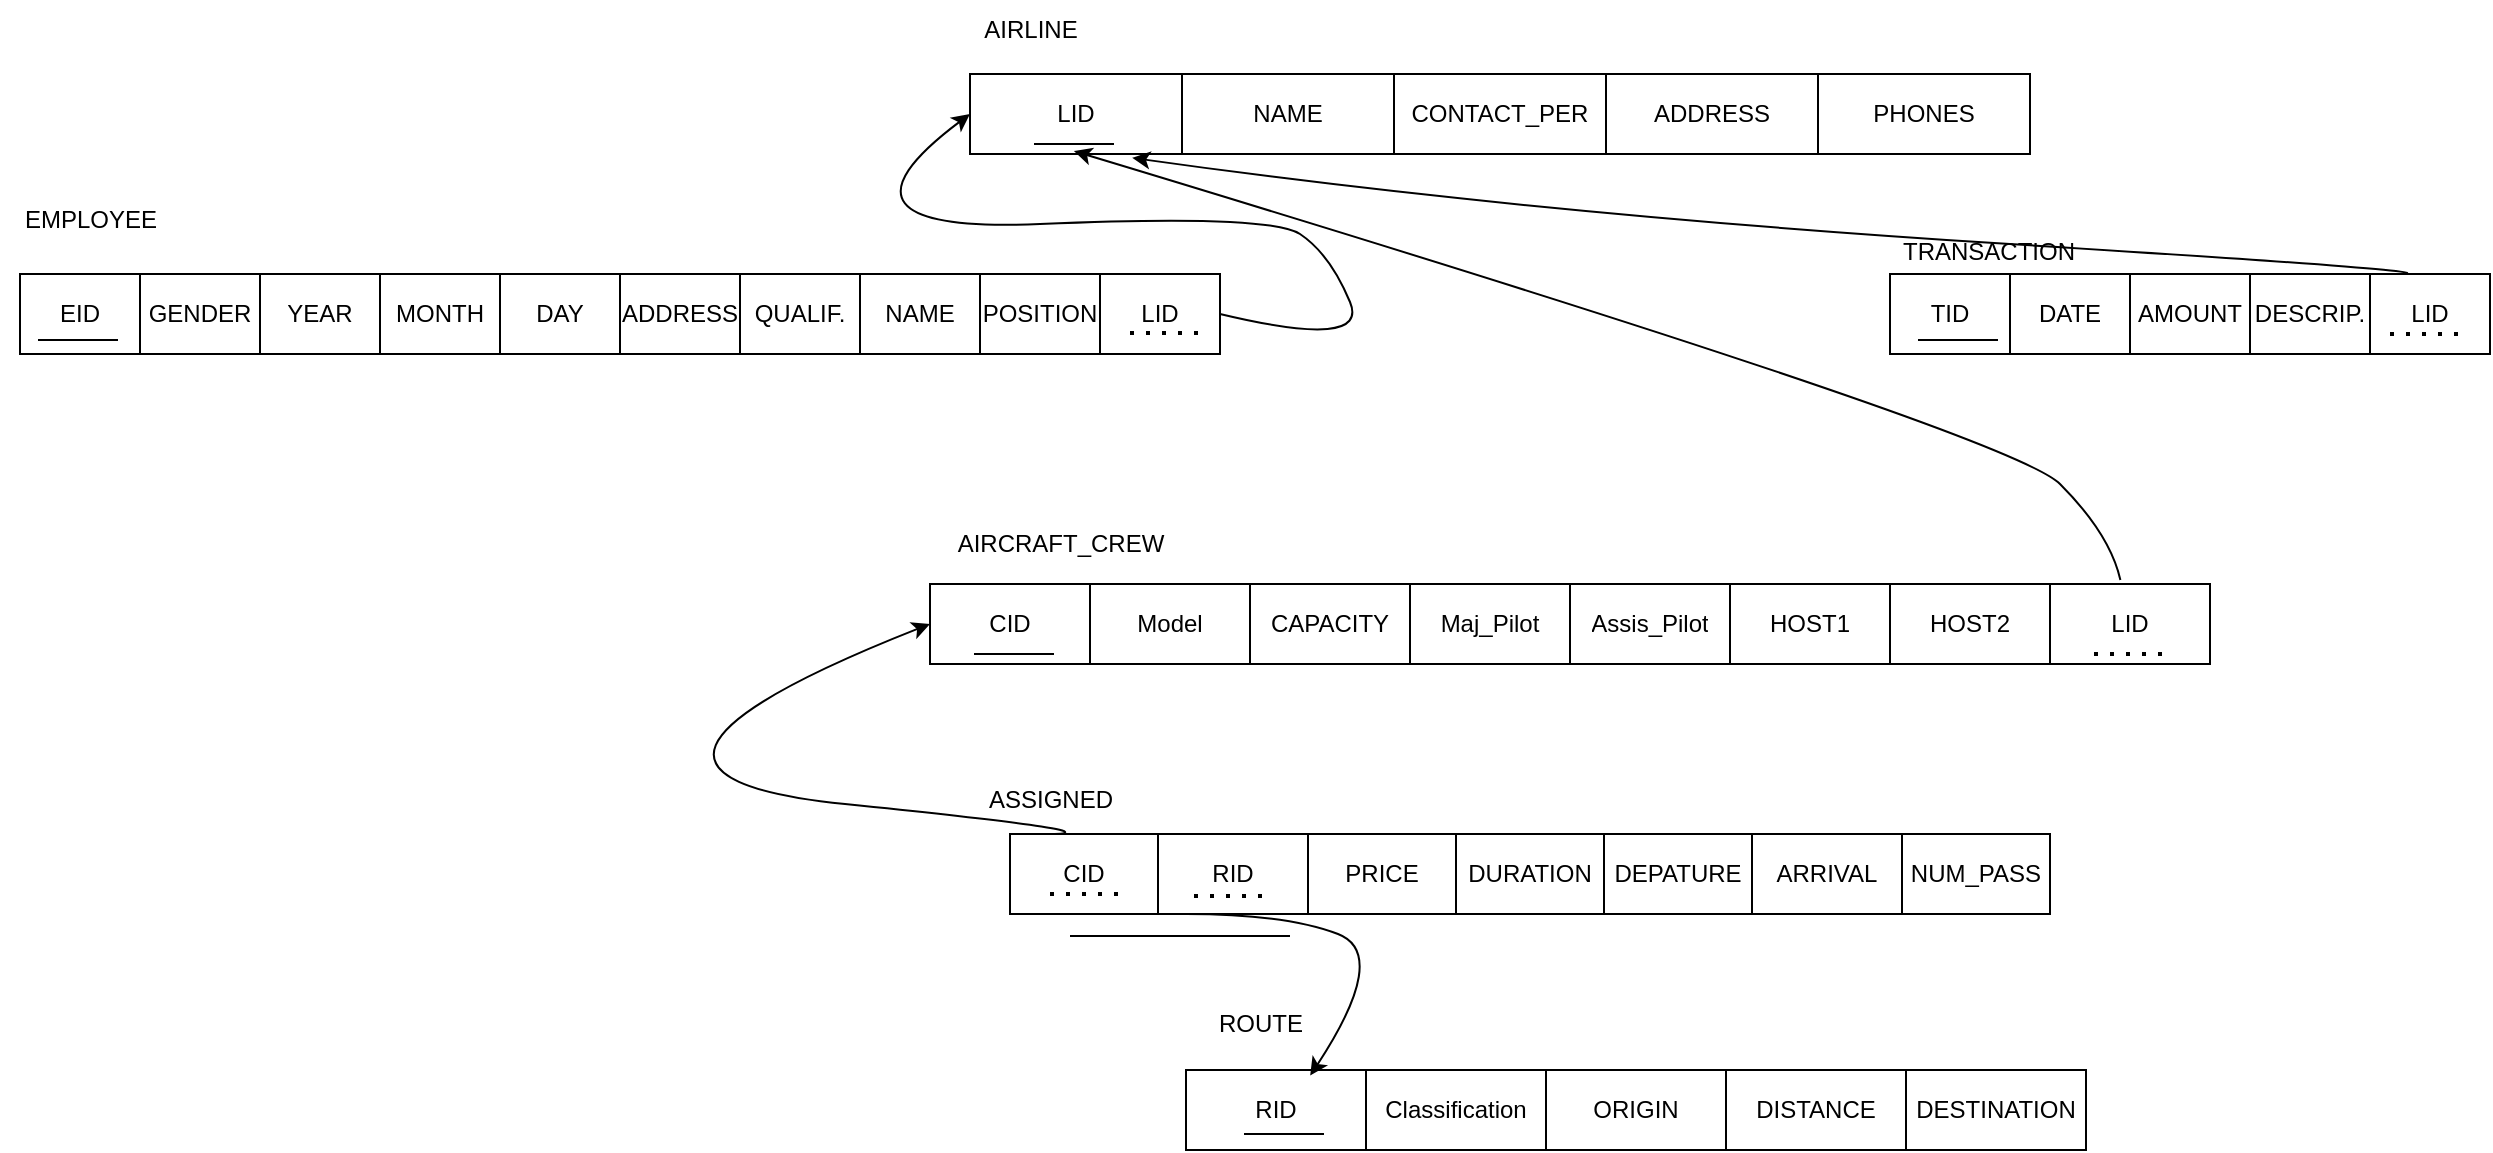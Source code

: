 <mxfile version="21.3.8" type="device">
  <diagram id="R2lEEEUBdFMjLlhIrx00" name="Page-1">
    <mxGraphModel dx="2497" dy="904" grid="1" gridSize="10" guides="1" tooltips="1" connect="1" arrows="1" fold="1" page="1" pageScale="1" pageWidth="850" pageHeight="1100" math="0" shadow="0" extFonts="Permanent Marker^https://fonts.googleapis.com/css?family=Permanent+Marker">
      <root>
        <mxCell id="0" />
        <mxCell id="1" parent="0" />
        <mxCell id="Bpq7NevzdVRLnRrdn1vF-2" value="" style="shape=table;startSize=0;container=1;collapsible=0;childLayout=tableLayout;" vertex="1" parent="1">
          <mxGeometry x="30" y="315" width="640" height="40" as="geometry" />
        </mxCell>
        <mxCell id="Bpq7NevzdVRLnRrdn1vF-3" value="" style="shape=tableRow;horizontal=0;startSize=0;swimlaneHead=0;swimlaneBody=0;strokeColor=inherit;top=0;left=0;bottom=0;right=0;collapsible=0;dropTarget=0;fillColor=none;points=[[0,0.5],[1,0.5]];portConstraint=eastwest;" vertex="1" parent="Bpq7NevzdVRLnRrdn1vF-2">
          <mxGeometry width="640" height="40" as="geometry" />
        </mxCell>
        <mxCell id="Bpq7NevzdVRLnRrdn1vF-4" value="CID" style="shape=partialRectangle;html=1;whiteSpace=wrap;connectable=0;strokeColor=inherit;overflow=hidden;fillColor=none;top=0;left=0;bottom=0;right=0;pointerEvents=1;" vertex="1" parent="Bpq7NevzdVRLnRrdn1vF-3">
          <mxGeometry width="80" height="40" as="geometry">
            <mxRectangle width="80" height="40" as="alternateBounds" />
          </mxGeometry>
        </mxCell>
        <mxCell id="Bpq7NevzdVRLnRrdn1vF-5" value="Model" style="shape=partialRectangle;html=1;whiteSpace=wrap;connectable=0;strokeColor=inherit;overflow=hidden;fillColor=none;top=0;left=0;bottom=0;right=0;pointerEvents=1;" vertex="1" parent="Bpq7NevzdVRLnRrdn1vF-3">
          <mxGeometry x="80" width="80" height="40" as="geometry">
            <mxRectangle width="80" height="40" as="alternateBounds" />
          </mxGeometry>
        </mxCell>
        <mxCell id="Bpq7NevzdVRLnRrdn1vF-6" value="CAPACITY" style="shape=partialRectangle;html=1;whiteSpace=wrap;connectable=0;strokeColor=inherit;overflow=hidden;fillColor=none;top=0;left=0;bottom=0;right=0;pointerEvents=1;" vertex="1" parent="Bpq7NevzdVRLnRrdn1vF-3">
          <mxGeometry x="160" width="80" height="40" as="geometry">
            <mxRectangle width="80" height="40" as="alternateBounds" />
          </mxGeometry>
        </mxCell>
        <mxCell id="Bpq7NevzdVRLnRrdn1vF-7" value="Maj_Pilot" style="shape=partialRectangle;html=1;whiteSpace=wrap;connectable=0;strokeColor=inherit;overflow=hidden;fillColor=none;top=0;left=0;bottom=0;right=0;pointerEvents=1;" vertex="1" parent="Bpq7NevzdVRLnRrdn1vF-3">
          <mxGeometry x="240" width="80" height="40" as="geometry">
            <mxRectangle width="80" height="40" as="alternateBounds" />
          </mxGeometry>
        </mxCell>
        <mxCell id="Bpq7NevzdVRLnRrdn1vF-8" value="Assis_Pilot" style="shape=partialRectangle;html=1;whiteSpace=wrap;connectable=0;strokeColor=inherit;overflow=hidden;fillColor=none;top=0;left=0;bottom=0;right=0;pointerEvents=1;" vertex="1" parent="Bpq7NevzdVRLnRrdn1vF-3">
          <mxGeometry x="320" width="80" height="40" as="geometry">
            <mxRectangle width="80" height="40" as="alternateBounds" />
          </mxGeometry>
        </mxCell>
        <mxCell id="Bpq7NevzdVRLnRrdn1vF-11" value="HOST1" style="shape=partialRectangle;html=1;whiteSpace=wrap;connectable=0;strokeColor=inherit;overflow=hidden;fillColor=none;top=0;left=0;bottom=0;right=0;pointerEvents=1;" vertex="1" parent="Bpq7NevzdVRLnRrdn1vF-3">
          <mxGeometry x="400" width="80" height="40" as="geometry">
            <mxRectangle width="80" height="40" as="alternateBounds" />
          </mxGeometry>
        </mxCell>
        <mxCell id="Bpq7NevzdVRLnRrdn1vF-10" value="HOST2" style="shape=partialRectangle;html=1;whiteSpace=wrap;connectable=0;strokeColor=inherit;overflow=hidden;fillColor=none;top=0;left=0;bottom=0;right=0;pointerEvents=1;" vertex="1" parent="Bpq7NevzdVRLnRrdn1vF-3">
          <mxGeometry x="480" width="80" height="40" as="geometry">
            <mxRectangle width="80" height="40" as="alternateBounds" />
          </mxGeometry>
        </mxCell>
        <mxCell id="Bpq7NevzdVRLnRrdn1vF-59" value="LID" style="shape=partialRectangle;html=1;whiteSpace=wrap;connectable=0;strokeColor=inherit;overflow=hidden;fillColor=none;top=0;left=0;bottom=0;right=0;pointerEvents=1;" vertex="1" parent="Bpq7NevzdVRLnRrdn1vF-3">
          <mxGeometry x="560" width="80" height="40" as="geometry">
            <mxRectangle width="80" height="40" as="alternateBounds" />
          </mxGeometry>
        </mxCell>
        <mxCell id="Bpq7NevzdVRLnRrdn1vF-9" value="AIRCRAFT_CREW" style="text;html=1;align=center;verticalAlign=middle;resizable=0;points=[];autosize=1;strokeColor=none;fillColor=none;" vertex="1" parent="1">
          <mxGeometry x="30" y="280" width="130" height="30" as="geometry" />
        </mxCell>
        <mxCell id="Bpq7NevzdVRLnRrdn1vF-12" value="" style="endArrow=none;html=1;rounded=0;" edge="1" parent="1">
          <mxGeometry width="50" height="50" relative="1" as="geometry">
            <mxPoint x="52" y="350" as="sourcePoint" />
            <mxPoint x="92" y="350" as="targetPoint" />
          </mxGeometry>
        </mxCell>
        <mxCell id="Bpq7NevzdVRLnRrdn1vF-13" value="" style="shape=table;startSize=0;container=1;collapsible=0;childLayout=tableLayout;" vertex="1" parent="1">
          <mxGeometry x="50" y="60" width="530" height="40" as="geometry" />
        </mxCell>
        <mxCell id="Bpq7NevzdVRLnRrdn1vF-14" value="" style="shape=tableRow;horizontal=0;startSize=0;swimlaneHead=0;swimlaneBody=0;strokeColor=inherit;top=0;left=0;bottom=0;right=0;collapsible=0;dropTarget=0;fillColor=none;points=[[0,0.5],[1,0.5]];portConstraint=eastwest;" vertex="1" parent="Bpq7NevzdVRLnRrdn1vF-13">
          <mxGeometry width="530" height="40" as="geometry" />
        </mxCell>
        <mxCell id="Bpq7NevzdVRLnRrdn1vF-15" value="LID" style="shape=partialRectangle;html=1;whiteSpace=wrap;connectable=0;strokeColor=inherit;overflow=hidden;fillColor=none;top=0;left=0;bottom=0;right=0;pointerEvents=1;" vertex="1" parent="Bpq7NevzdVRLnRrdn1vF-14">
          <mxGeometry width="106" height="40" as="geometry">
            <mxRectangle width="106" height="40" as="alternateBounds" />
          </mxGeometry>
        </mxCell>
        <mxCell id="Bpq7NevzdVRLnRrdn1vF-16" value="NAME" style="shape=partialRectangle;html=1;whiteSpace=wrap;connectable=0;strokeColor=inherit;overflow=hidden;fillColor=none;top=0;left=0;bottom=0;right=0;pointerEvents=1;" vertex="1" parent="Bpq7NevzdVRLnRrdn1vF-14">
          <mxGeometry x="106" width="106" height="40" as="geometry">
            <mxRectangle width="106" height="40" as="alternateBounds" />
          </mxGeometry>
        </mxCell>
        <mxCell id="Bpq7NevzdVRLnRrdn1vF-17" value="CONTACT_PER" style="shape=partialRectangle;html=1;whiteSpace=wrap;connectable=0;strokeColor=inherit;overflow=hidden;fillColor=none;top=0;left=0;bottom=0;right=0;pointerEvents=1;" vertex="1" parent="Bpq7NevzdVRLnRrdn1vF-14">
          <mxGeometry x="212" width="106" height="40" as="geometry">
            <mxRectangle width="106" height="40" as="alternateBounds" />
          </mxGeometry>
        </mxCell>
        <mxCell id="Bpq7NevzdVRLnRrdn1vF-18" value="ADDRESS" style="shape=partialRectangle;html=1;whiteSpace=wrap;connectable=0;strokeColor=inherit;overflow=hidden;fillColor=none;top=0;left=0;bottom=0;right=0;pointerEvents=1;" vertex="1" parent="Bpq7NevzdVRLnRrdn1vF-14">
          <mxGeometry x="318" width="106" height="40" as="geometry">
            <mxRectangle width="106" height="40" as="alternateBounds" />
          </mxGeometry>
        </mxCell>
        <mxCell id="Bpq7NevzdVRLnRrdn1vF-19" value="PHONES" style="shape=partialRectangle;html=1;whiteSpace=wrap;connectable=0;strokeColor=inherit;overflow=hidden;fillColor=none;top=0;left=0;bottom=0;right=0;pointerEvents=1;" vertex="1" parent="Bpq7NevzdVRLnRrdn1vF-14">
          <mxGeometry x="424" width="106" height="40" as="geometry">
            <mxRectangle width="106" height="40" as="alternateBounds" />
          </mxGeometry>
        </mxCell>
        <mxCell id="Bpq7NevzdVRLnRrdn1vF-20" value="AIRLINE" style="text;html=1;align=center;verticalAlign=middle;resizable=0;points=[];autosize=1;strokeColor=none;fillColor=none;" vertex="1" parent="1">
          <mxGeometry x="45" y="23" width="70" height="30" as="geometry" />
        </mxCell>
        <mxCell id="Bpq7NevzdVRLnRrdn1vF-21" value="" style="endArrow=none;html=1;rounded=0;" edge="1" parent="1">
          <mxGeometry width="50" height="50" relative="1" as="geometry">
            <mxPoint x="82" y="95" as="sourcePoint" />
            <mxPoint x="122" y="95" as="targetPoint" />
          </mxGeometry>
        </mxCell>
        <mxCell id="Bpq7NevzdVRLnRrdn1vF-22" value="" style="shape=table;startSize=0;container=1;collapsible=0;childLayout=tableLayout;" vertex="1" parent="1">
          <mxGeometry x="158" y="558" width="450" height="40" as="geometry" />
        </mxCell>
        <mxCell id="Bpq7NevzdVRLnRrdn1vF-23" value="" style="shape=tableRow;horizontal=0;startSize=0;swimlaneHead=0;swimlaneBody=0;strokeColor=inherit;top=0;left=0;bottom=0;right=0;collapsible=0;dropTarget=0;fillColor=none;points=[[0,0.5],[1,0.5]];portConstraint=eastwest;" vertex="1" parent="Bpq7NevzdVRLnRrdn1vF-22">
          <mxGeometry width="450" height="40" as="geometry" />
        </mxCell>
        <mxCell id="Bpq7NevzdVRLnRrdn1vF-24" value="RID" style="shape=partialRectangle;html=1;whiteSpace=wrap;connectable=0;strokeColor=inherit;overflow=hidden;fillColor=none;top=0;left=0;bottom=0;right=0;pointerEvents=1;" vertex="1" parent="Bpq7NevzdVRLnRrdn1vF-23">
          <mxGeometry width="90" height="40" as="geometry">
            <mxRectangle width="90" height="40" as="alternateBounds" />
          </mxGeometry>
        </mxCell>
        <mxCell id="Bpq7NevzdVRLnRrdn1vF-25" value="Classification" style="shape=partialRectangle;html=1;whiteSpace=wrap;connectable=0;strokeColor=inherit;overflow=hidden;fillColor=none;top=0;left=0;bottom=0;right=0;pointerEvents=1;" vertex="1" parent="Bpq7NevzdVRLnRrdn1vF-23">
          <mxGeometry x="90" width="90" height="40" as="geometry">
            <mxRectangle width="90" height="40" as="alternateBounds" />
          </mxGeometry>
        </mxCell>
        <mxCell id="Bpq7NevzdVRLnRrdn1vF-26" value="ORIGIN" style="shape=partialRectangle;html=1;whiteSpace=wrap;connectable=0;strokeColor=inherit;overflow=hidden;fillColor=none;top=0;left=0;bottom=0;right=0;pointerEvents=1;" vertex="1" parent="Bpq7NevzdVRLnRrdn1vF-23">
          <mxGeometry x="180" width="90" height="40" as="geometry">
            <mxRectangle width="90" height="40" as="alternateBounds" />
          </mxGeometry>
        </mxCell>
        <mxCell id="Bpq7NevzdVRLnRrdn1vF-27" value="DISTANCE" style="shape=partialRectangle;html=1;whiteSpace=wrap;connectable=0;strokeColor=inherit;overflow=hidden;fillColor=none;top=0;left=0;bottom=0;right=0;pointerEvents=1;" vertex="1" parent="Bpq7NevzdVRLnRrdn1vF-23">
          <mxGeometry x="270" width="90" height="40" as="geometry">
            <mxRectangle width="90" height="40" as="alternateBounds" />
          </mxGeometry>
        </mxCell>
        <mxCell id="Bpq7NevzdVRLnRrdn1vF-28" value="DESTINATION" style="shape=partialRectangle;html=1;whiteSpace=wrap;connectable=0;strokeColor=inherit;overflow=hidden;fillColor=none;top=0;left=0;bottom=0;right=0;pointerEvents=1;" vertex="1" parent="Bpq7NevzdVRLnRrdn1vF-23">
          <mxGeometry x="360" width="90" height="40" as="geometry">
            <mxRectangle width="90" height="40" as="alternateBounds" />
          </mxGeometry>
        </mxCell>
        <mxCell id="Bpq7NevzdVRLnRrdn1vF-29" value="ROUTE" style="text;html=1;align=center;verticalAlign=middle;resizable=0;points=[];autosize=1;strokeColor=none;fillColor=none;" vertex="1" parent="1">
          <mxGeometry x="160" y="520" width="70" height="30" as="geometry" />
        </mxCell>
        <mxCell id="Bpq7NevzdVRLnRrdn1vF-30" value="" style="shape=table;startSize=0;container=1;collapsible=0;childLayout=tableLayout;" vertex="1" parent="1">
          <mxGeometry x="-425" y="160" width="600" height="40" as="geometry" />
        </mxCell>
        <mxCell id="Bpq7NevzdVRLnRrdn1vF-31" value="" style="shape=tableRow;horizontal=0;startSize=0;swimlaneHead=0;swimlaneBody=0;strokeColor=inherit;top=0;left=0;bottom=0;right=0;collapsible=0;dropTarget=0;fillColor=none;points=[[0,0.5],[1,0.5]];portConstraint=eastwest;" vertex="1" parent="Bpq7NevzdVRLnRrdn1vF-30">
          <mxGeometry width="600" height="40" as="geometry" />
        </mxCell>
        <mxCell id="Bpq7NevzdVRLnRrdn1vF-32" value="EID" style="shape=partialRectangle;html=1;whiteSpace=wrap;connectable=0;strokeColor=inherit;overflow=hidden;fillColor=none;top=0;left=0;bottom=0;right=0;pointerEvents=1;" vertex="1" parent="Bpq7NevzdVRLnRrdn1vF-31">
          <mxGeometry width="60" height="40" as="geometry">
            <mxRectangle width="60" height="40" as="alternateBounds" />
          </mxGeometry>
        </mxCell>
        <mxCell id="Bpq7NevzdVRLnRrdn1vF-33" value="GENDER" style="shape=partialRectangle;html=1;whiteSpace=wrap;connectable=0;strokeColor=inherit;overflow=hidden;fillColor=none;top=0;left=0;bottom=0;right=0;pointerEvents=1;" vertex="1" parent="Bpq7NevzdVRLnRrdn1vF-31">
          <mxGeometry x="60" width="60" height="40" as="geometry">
            <mxRectangle width="60" height="40" as="alternateBounds" />
          </mxGeometry>
        </mxCell>
        <mxCell id="Bpq7NevzdVRLnRrdn1vF-34" value="YEAR" style="shape=partialRectangle;html=1;whiteSpace=wrap;connectable=0;strokeColor=inherit;overflow=hidden;fillColor=none;top=0;left=0;bottom=0;right=0;pointerEvents=1;" vertex="1" parent="Bpq7NevzdVRLnRrdn1vF-31">
          <mxGeometry x="120" width="60" height="40" as="geometry">
            <mxRectangle width="60" height="40" as="alternateBounds" />
          </mxGeometry>
        </mxCell>
        <mxCell id="Bpq7NevzdVRLnRrdn1vF-35" value="MONTH" style="shape=partialRectangle;html=1;whiteSpace=wrap;connectable=0;strokeColor=inherit;overflow=hidden;fillColor=none;top=0;left=0;bottom=0;right=0;pointerEvents=1;" vertex="1" parent="Bpq7NevzdVRLnRrdn1vF-31">
          <mxGeometry x="180" width="60" height="40" as="geometry">
            <mxRectangle width="60" height="40" as="alternateBounds" />
          </mxGeometry>
        </mxCell>
        <mxCell id="Bpq7NevzdVRLnRrdn1vF-36" value="DAY" style="shape=partialRectangle;html=1;whiteSpace=wrap;connectable=0;strokeColor=inherit;overflow=hidden;fillColor=none;top=0;left=0;bottom=0;right=0;pointerEvents=1;" vertex="1" parent="Bpq7NevzdVRLnRrdn1vF-31">
          <mxGeometry x="240" width="60" height="40" as="geometry">
            <mxRectangle width="60" height="40" as="alternateBounds" />
          </mxGeometry>
        </mxCell>
        <mxCell id="Bpq7NevzdVRLnRrdn1vF-37" value="ADDRESS" style="shape=partialRectangle;html=1;whiteSpace=wrap;connectable=0;strokeColor=inherit;overflow=hidden;fillColor=none;top=0;left=0;bottom=0;right=0;pointerEvents=1;" vertex="1" parent="Bpq7NevzdVRLnRrdn1vF-31">
          <mxGeometry x="300" width="60" height="40" as="geometry">
            <mxRectangle width="60" height="40" as="alternateBounds" />
          </mxGeometry>
        </mxCell>
        <mxCell id="Bpq7NevzdVRLnRrdn1vF-38" value="QUALIF." style="shape=partialRectangle;html=1;whiteSpace=wrap;connectable=0;strokeColor=inherit;overflow=hidden;fillColor=none;top=0;left=0;bottom=0;right=0;pointerEvents=1;" vertex="1" parent="Bpq7NevzdVRLnRrdn1vF-31">
          <mxGeometry x="360" width="60" height="40" as="geometry">
            <mxRectangle width="60" height="40" as="alternateBounds" />
          </mxGeometry>
        </mxCell>
        <mxCell id="Bpq7NevzdVRLnRrdn1vF-39" value="NAME" style="shape=partialRectangle;html=1;whiteSpace=wrap;connectable=0;strokeColor=inherit;overflow=hidden;fillColor=none;top=0;left=0;bottom=0;right=0;pointerEvents=1;" vertex="1" parent="Bpq7NevzdVRLnRrdn1vF-31">
          <mxGeometry x="420" width="60" height="40" as="geometry">
            <mxRectangle width="60" height="40" as="alternateBounds" />
          </mxGeometry>
        </mxCell>
        <mxCell id="Bpq7NevzdVRLnRrdn1vF-40" value="POSITION" style="shape=partialRectangle;html=1;whiteSpace=wrap;connectable=0;strokeColor=inherit;overflow=hidden;fillColor=none;top=0;left=0;bottom=0;right=0;pointerEvents=1;" vertex="1" parent="Bpq7NevzdVRLnRrdn1vF-31">
          <mxGeometry x="480" width="60" height="40" as="geometry">
            <mxRectangle width="60" height="40" as="alternateBounds" />
          </mxGeometry>
        </mxCell>
        <mxCell id="Bpq7NevzdVRLnRrdn1vF-51" value="LID" style="shape=partialRectangle;html=1;whiteSpace=wrap;connectable=0;strokeColor=inherit;overflow=hidden;fillColor=none;top=0;left=0;bottom=0;right=0;pointerEvents=1;" vertex="1" parent="Bpq7NevzdVRLnRrdn1vF-31">
          <mxGeometry x="540" width="60" height="40" as="geometry">
            <mxRectangle width="60" height="40" as="alternateBounds" />
          </mxGeometry>
        </mxCell>
        <mxCell id="Bpq7NevzdVRLnRrdn1vF-41" value="EMPLOYEE" style="text;html=1;align=center;verticalAlign=middle;resizable=0;points=[];autosize=1;strokeColor=none;fillColor=none;" vertex="1" parent="1">
          <mxGeometry x="-435" y="118" width="90" height="30" as="geometry" />
        </mxCell>
        <mxCell id="Bpq7NevzdVRLnRrdn1vF-42" value="" style="endArrow=none;html=1;rounded=0;" edge="1" parent="1">
          <mxGeometry width="50" height="50" relative="1" as="geometry">
            <mxPoint x="-416" y="193" as="sourcePoint" />
            <mxPoint x="-376" y="193" as="targetPoint" />
          </mxGeometry>
        </mxCell>
        <mxCell id="Bpq7NevzdVRLnRrdn1vF-43" value="" style="shape=table;startSize=0;container=1;collapsible=0;childLayout=tableLayout;" vertex="1" parent="1">
          <mxGeometry x="510" y="160" width="300" height="40" as="geometry" />
        </mxCell>
        <mxCell id="Bpq7NevzdVRLnRrdn1vF-44" value="" style="shape=tableRow;horizontal=0;startSize=0;swimlaneHead=0;swimlaneBody=0;strokeColor=inherit;top=0;left=0;bottom=0;right=0;collapsible=0;dropTarget=0;fillColor=none;points=[[0,0.5],[1,0.5]];portConstraint=eastwest;" vertex="1" parent="Bpq7NevzdVRLnRrdn1vF-43">
          <mxGeometry width="300" height="40" as="geometry" />
        </mxCell>
        <mxCell id="Bpq7NevzdVRLnRrdn1vF-45" value="TID" style="shape=partialRectangle;html=1;whiteSpace=wrap;connectable=0;strokeColor=inherit;overflow=hidden;fillColor=none;top=0;left=0;bottom=0;right=0;pointerEvents=1;" vertex="1" parent="Bpq7NevzdVRLnRrdn1vF-44">
          <mxGeometry width="60" height="40" as="geometry">
            <mxRectangle width="60" height="40" as="alternateBounds" />
          </mxGeometry>
        </mxCell>
        <mxCell id="Bpq7NevzdVRLnRrdn1vF-46" value="DATE" style="shape=partialRectangle;html=1;whiteSpace=wrap;connectable=0;strokeColor=inherit;overflow=hidden;fillColor=none;top=0;left=0;bottom=0;right=0;pointerEvents=1;" vertex="1" parent="Bpq7NevzdVRLnRrdn1vF-44">
          <mxGeometry x="60" width="60" height="40" as="geometry">
            <mxRectangle width="60" height="40" as="alternateBounds" />
          </mxGeometry>
        </mxCell>
        <mxCell id="Bpq7NevzdVRLnRrdn1vF-47" value="AMOUNT" style="shape=partialRectangle;html=1;whiteSpace=wrap;connectable=0;strokeColor=inherit;overflow=hidden;fillColor=none;top=0;left=0;bottom=0;right=0;pointerEvents=1;" vertex="1" parent="Bpq7NevzdVRLnRrdn1vF-44">
          <mxGeometry x="120" width="60" height="40" as="geometry">
            <mxRectangle width="60" height="40" as="alternateBounds" />
          </mxGeometry>
        </mxCell>
        <mxCell id="Bpq7NevzdVRLnRrdn1vF-48" value="DESCRIP." style="shape=partialRectangle;html=1;whiteSpace=wrap;connectable=0;strokeColor=inherit;overflow=hidden;fillColor=none;top=0;left=0;bottom=0;right=0;pointerEvents=1;" vertex="1" parent="Bpq7NevzdVRLnRrdn1vF-44">
          <mxGeometry x="180" width="60" height="40" as="geometry">
            <mxRectangle width="60" height="40" as="alternateBounds" />
          </mxGeometry>
        </mxCell>
        <mxCell id="Bpq7NevzdVRLnRrdn1vF-54" value="LID" style="shape=partialRectangle;html=1;whiteSpace=wrap;connectable=0;strokeColor=inherit;overflow=hidden;fillColor=none;top=0;left=0;bottom=0;right=0;pointerEvents=1;" vertex="1" parent="Bpq7NevzdVRLnRrdn1vF-44">
          <mxGeometry x="240" width="60" height="40" as="geometry">
            <mxRectangle width="60" height="40" as="alternateBounds" />
          </mxGeometry>
        </mxCell>
        <mxCell id="Bpq7NevzdVRLnRrdn1vF-49" value="TRANSACTION" style="text;html=1;align=center;verticalAlign=middle;resizable=0;points=[];autosize=1;strokeColor=none;fillColor=none;" vertex="1" parent="1">
          <mxGeometry x="504" y="134" width="110" height="30" as="geometry" />
        </mxCell>
        <mxCell id="Bpq7NevzdVRLnRrdn1vF-50" value="" style="endArrow=none;html=1;rounded=0;" edge="1" parent="1">
          <mxGeometry width="50" height="50" relative="1" as="geometry">
            <mxPoint x="524" y="193" as="sourcePoint" />
            <mxPoint x="564" y="193" as="targetPoint" />
          </mxGeometry>
        </mxCell>
        <mxCell id="Bpq7NevzdVRLnRrdn1vF-52" value="" style="endArrow=none;dashed=1;html=1;dashPattern=1 3;strokeWidth=2;rounded=0;" edge="1" parent="1">
          <mxGeometry width="50" height="50" relative="1" as="geometry">
            <mxPoint x="130" y="189.5" as="sourcePoint" />
            <mxPoint x="170" y="189.5" as="targetPoint" />
          </mxGeometry>
        </mxCell>
        <mxCell id="Bpq7NevzdVRLnRrdn1vF-53" value="" style="curved=1;endArrow=classic;html=1;rounded=0;exitX=1;exitY=0.5;exitDx=0;exitDy=0;entryX=0;entryY=0.5;entryDx=0;entryDy=0;" edge="1" parent="1" source="Bpq7NevzdVRLnRrdn1vF-31" target="Bpq7NevzdVRLnRrdn1vF-14">
          <mxGeometry width="50" height="50" relative="1" as="geometry">
            <mxPoint x="200" y="198" as="sourcePoint" />
            <mxPoint x="-30" y="90" as="targetPoint" />
            <Array as="points">
              <mxPoint x="250" y="198" />
              <mxPoint x="230" y="150" />
              <mxPoint x="200" y="130" />
              <mxPoint x="-30" y="140" />
            </Array>
          </mxGeometry>
        </mxCell>
        <mxCell id="Bpq7NevzdVRLnRrdn1vF-57" value="" style="curved=1;endArrow=classic;html=1;rounded=0;entryX=0.153;entryY=1.048;entryDx=0;entryDy=0;entryPerimeter=0;" edge="1" parent="1" target="Bpq7NevzdVRLnRrdn1vF-14">
          <mxGeometry width="50" height="50" relative="1" as="geometry">
            <mxPoint x="760" y="160" as="sourcePoint" />
            <mxPoint x="810" y="110" as="targetPoint" />
            <Array as="points">
              <mxPoint x="810" y="160" />
              <mxPoint x="330" y="130" />
            </Array>
          </mxGeometry>
        </mxCell>
        <mxCell id="Bpq7NevzdVRLnRrdn1vF-58" value="" style="endArrow=none;dashed=1;html=1;dashPattern=1 3;strokeWidth=2;rounded=0;" edge="1" parent="1">
          <mxGeometry width="50" height="50" relative="1" as="geometry">
            <mxPoint x="760" y="190" as="sourcePoint" />
            <mxPoint x="800" y="190" as="targetPoint" />
          </mxGeometry>
        </mxCell>
        <mxCell id="Bpq7NevzdVRLnRrdn1vF-60" value="" style="curved=1;endArrow=classic;html=1;rounded=0;exitX=0.93;exitY=-0.05;exitDx=0;exitDy=0;exitPerimeter=0;entryX=0.098;entryY=0.964;entryDx=0;entryDy=0;entryPerimeter=0;" edge="1" parent="1" source="Bpq7NevzdVRLnRrdn1vF-3" target="Bpq7NevzdVRLnRrdn1vF-14">
          <mxGeometry width="50" height="50" relative="1" as="geometry">
            <mxPoint x="570" y="290" as="sourcePoint" />
            <mxPoint x="620" y="240" as="targetPoint" />
            <Array as="points">
              <mxPoint x="620" y="290" />
              <mxPoint x="570" y="240" />
            </Array>
          </mxGeometry>
        </mxCell>
        <mxCell id="Bpq7NevzdVRLnRrdn1vF-61" value="" style="endArrow=none;dashed=1;html=1;dashPattern=1 3;strokeWidth=2;rounded=0;" edge="1" parent="1">
          <mxGeometry width="50" height="50" relative="1" as="geometry">
            <mxPoint x="612" y="350" as="sourcePoint" />
            <mxPoint x="652" y="350" as="targetPoint" />
          </mxGeometry>
        </mxCell>
        <mxCell id="Bpq7NevzdVRLnRrdn1vF-62" value="" style="endArrow=none;html=1;rounded=0;" edge="1" parent="1">
          <mxGeometry width="50" height="50" relative="1" as="geometry">
            <mxPoint x="187" y="590" as="sourcePoint" />
            <mxPoint x="227" y="590" as="targetPoint" />
          </mxGeometry>
        </mxCell>
        <mxCell id="Bpq7NevzdVRLnRrdn1vF-63" value="" style="shape=table;startSize=0;container=1;collapsible=0;childLayout=tableLayout;" vertex="1" parent="1">
          <mxGeometry x="70" y="440" width="520" height="40" as="geometry" />
        </mxCell>
        <mxCell id="Bpq7NevzdVRLnRrdn1vF-64" value="" style="shape=tableRow;horizontal=0;startSize=0;swimlaneHead=0;swimlaneBody=0;strokeColor=inherit;top=0;left=0;bottom=0;right=0;collapsible=0;dropTarget=0;fillColor=none;points=[[0,0.5],[1,0.5]];portConstraint=eastwest;" vertex="1" parent="Bpq7NevzdVRLnRrdn1vF-63">
          <mxGeometry width="520" height="40" as="geometry" />
        </mxCell>
        <mxCell id="Bpq7NevzdVRLnRrdn1vF-65" value="CID" style="shape=partialRectangle;html=1;whiteSpace=wrap;connectable=0;strokeColor=inherit;overflow=hidden;fillColor=none;top=0;left=0;bottom=0;right=0;pointerEvents=1;" vertex="1" parent="Bpq7NevzdVRLnRrdn1vF-64">
          <mxGeometry width="74" height="40" as="geometry">
            <mxRectangle width="74" height="40" as="alternateBounds" />
          </mxGeometry>
        </mxCell>
        <mxCell id="Bpq7NevzdVRLnRrdn1vF-66" value="RID" style="shape=partialRectangle;html=1;whiteSpace=wrap;connectable=0;strokeColor=inherit;overflow=hidden;fillColor=none;top=0;left=0;bottom=0;right=0;pointerEvents=1;" vertex="1" parent="Bpq7NevzdVRLnRrdn1vF-64">
          <mxGeometry x="74" width="75" height="40" as="geometry">
            <mxRectangle width="75" height="40" as="alternateBounds" />
          </mxGeometry>
        </mxCell>
        <mxCell id="Bpq7NevzdVRLnRrdn1vF-67" value="PRICE" style="shape=partialRectangle;html=1;whiteSpace=wrap;connectable=0;strokeColor=inherit;overflow=hidden;fillColor=none;top=0;left=0;bottom=0;right=0;pointerEvents=1;" vertex="1" parent="Bpq7NevzdVRLnRrdn1vF-64">
          <mxGeometry x="149" width="74" height="40" as="geometry">
            <mxRectangle width="74" height="40" as="alternateBounds" />
          </mxGeometry>
        </mxCell>
        <mxCell id="Bpq7NevzdVRLnRrdn1vF-68" value="DURATION" style="shape=partialRectangle;html=1;whiteSpace=wrap;connectable=0;strokeColor=inherit;overflow=hidden;fillColor=none;top=0;left=0;bottom=0;right=0;pointerEvents=1;" vertex="1" parent="Bpq7NevzdVRLnRrdn1vF-64">
          <mxGeometry x="223" width="74" height="40" as="geometry">
            <mxRectangle width="74" height="40" as="alternateBounds" />
          </mxGeometry>
        </mxCell>
        <mxCell id="Bpq7NevzdVRLnRrdn1vF-69" value="DEPATURE" style="shape=partialRectangle;html=1;whiteSpace=wrap;connectable=0;strokeColor=inherit;overflow=hidden;fillColor=none;top=0;left=0;bottom=0;right=0;pointerEvents=1;" vertex="1" parent="Bpq7NevzdVRLnRrdn1vF-64">
          <mxGeometry x="297" width="74" height="40" as="geometry">
            <mxRectangle width="74" height="40" as="alternateBounds" />
          </mxGeometry>
        </mxCell>
        <mxCell id="Bpq7NevzdVRLnRrdn1vF-70" value="ARRIVAL" style="shape=partialRectangle;html=1;whiteSpace=wrap;connectable=0;strokeColor=inherit;overflow=hidden;fillColor=none;top=0;left=0;bottom=0;right=0;pointerEvents=1;" vertex="1" parent="Bpq7NevzdVRLnRrdn1vF-64">
          <mxGeometry x="371" width="75" height="40" as="geometry">
            <mxRectangle width="75" height="40" as="alternateBounds" />
          </mxGeometry>
        </mxCell>
        <mxCell id="Bpq7NevzdVRLnRrdn1vF-71" value="NUM_PASS" style="shape=partialRectangle;html=1;whiteSpace=wrap;connectable=0;strokeColor=inherit;overflow=hidden;fillColor=none;top=0;left=0;bottom=0;right=0;pointerEvents=1;" vertex="1" parent="Bpq7NevzdVRLnRrdn1vF-64">
          <mxGeometry x="446" width="74" height="40" as="geometry">
            <mxRectangle width="74" height="40" as="alternateBounds" />
          </mxGeometry>
        </mxCell>
        <mxCell id="Bpq7NevzdVRLnRrdn1vF-72" value="ASSIGNED" style="text;html=1;align=center;verticalAlign=middle;resizable=0;points=[];autosize=1;strokeColor=none;fillColor=none;" vertex="1" parent="1">
          <mxGeometry x="45" y="408" width="90" height="30" as="geometry" />
        </mxCell>
        <mxCell id="Bpq7NevzdVRLnRrdn1vF-73" value="" style="endArrow=none;dashed=1;html=1;dashPattern=1 3;strokeWidth=2;rounded=0;" edge="1" parent="1">
          <mxGeometry width="50" height="50" relative="1" as="geometry">
            <mxPoint x="90" y="470" as="sourcePoint" />
            <mxPoint x="124" y="470" as="targetPoint" />
          </mxGeometry>
        </mxCell>
        <mxCell id="Bpq7NevzdVRLnRrdn1vF-74" value="" style="endArrow=none;dashed=1;html=1;dashPattern=1 3;strokeWidth=2;rounded=0;" edge="1" parent="1">
          <mxGeometry width="50" height="50" relative="1" as="geometry">
            <mxPoint x="162" y="471" as="sourcePoint" />
            <mxPoint x="202" y="471" as="targetPoint" />
          </mxGeometry>
        </mxCell>
        <mxCell id="Bpq7NevzdVRLnRrdn1vF-75" value="" style="curved=1;endArrow=classic;html=1;rounded=0;entryX=0;entryY=0.5;entryDx=0;entryDy=0;" edge="1" parent="1" target="Bpq7NevzdVRLnRrdn1vF-3">
          <mxGeometry width="50" height="50" relative="1" as="geometry">
            <mxPoint x="85" y="440" as="sourcePoint" />
            <mxPoint x="-70" y="340" as="targetPoint" />
            <Array as="points">
              <mxPoint x="135" y="440" />
              <mxPoint x="-160" y="410" />
            </Array>
          </mxGeometry>
        </mxCell>
        <mxCell id="Bpq7NevzdVRLnRrdn1vF-76" value="" style="curved=1;endArrow=classic;html=1;rounded=0;entryX=0.138;entryY=0.07;entryDx=0;entryDy=0;entryPerimeter=0;" edge="1" parent="1" target="Bpq7NevzdVRLnRrdn1vF-23">
          <mxGeometry width="50" height="50" relative="1" as="geometry">
            <mxPoint x="158" y="480" as="sourcePoint" />
            <mxPoint x="208" y="430" as="targetPoint" />
            <Array as="points">
              <mxPoint x="208" y="480" />
              <mxPoint x="260" y="500" />
            </Array>
          </mxGeometry>
        </mxCell>
        <mxCell id="Bpq7NevzdVRLnRrdn1vF-77" value="" style="endArrow=none;html=1;rounded=0;" edge="1" parent="1">
          <mxGeometry width="50" height="50" relative="1" as="geometry">
            <mxPoint x="100" y="491" as="sourcePoint" />
            <mxPoint x="210" y="491" as="targetPoint" />
          </mxGeometry>
        </mxCell>
      </root>
    </mxGraphModel>
  </diagram>
</mxfile>
